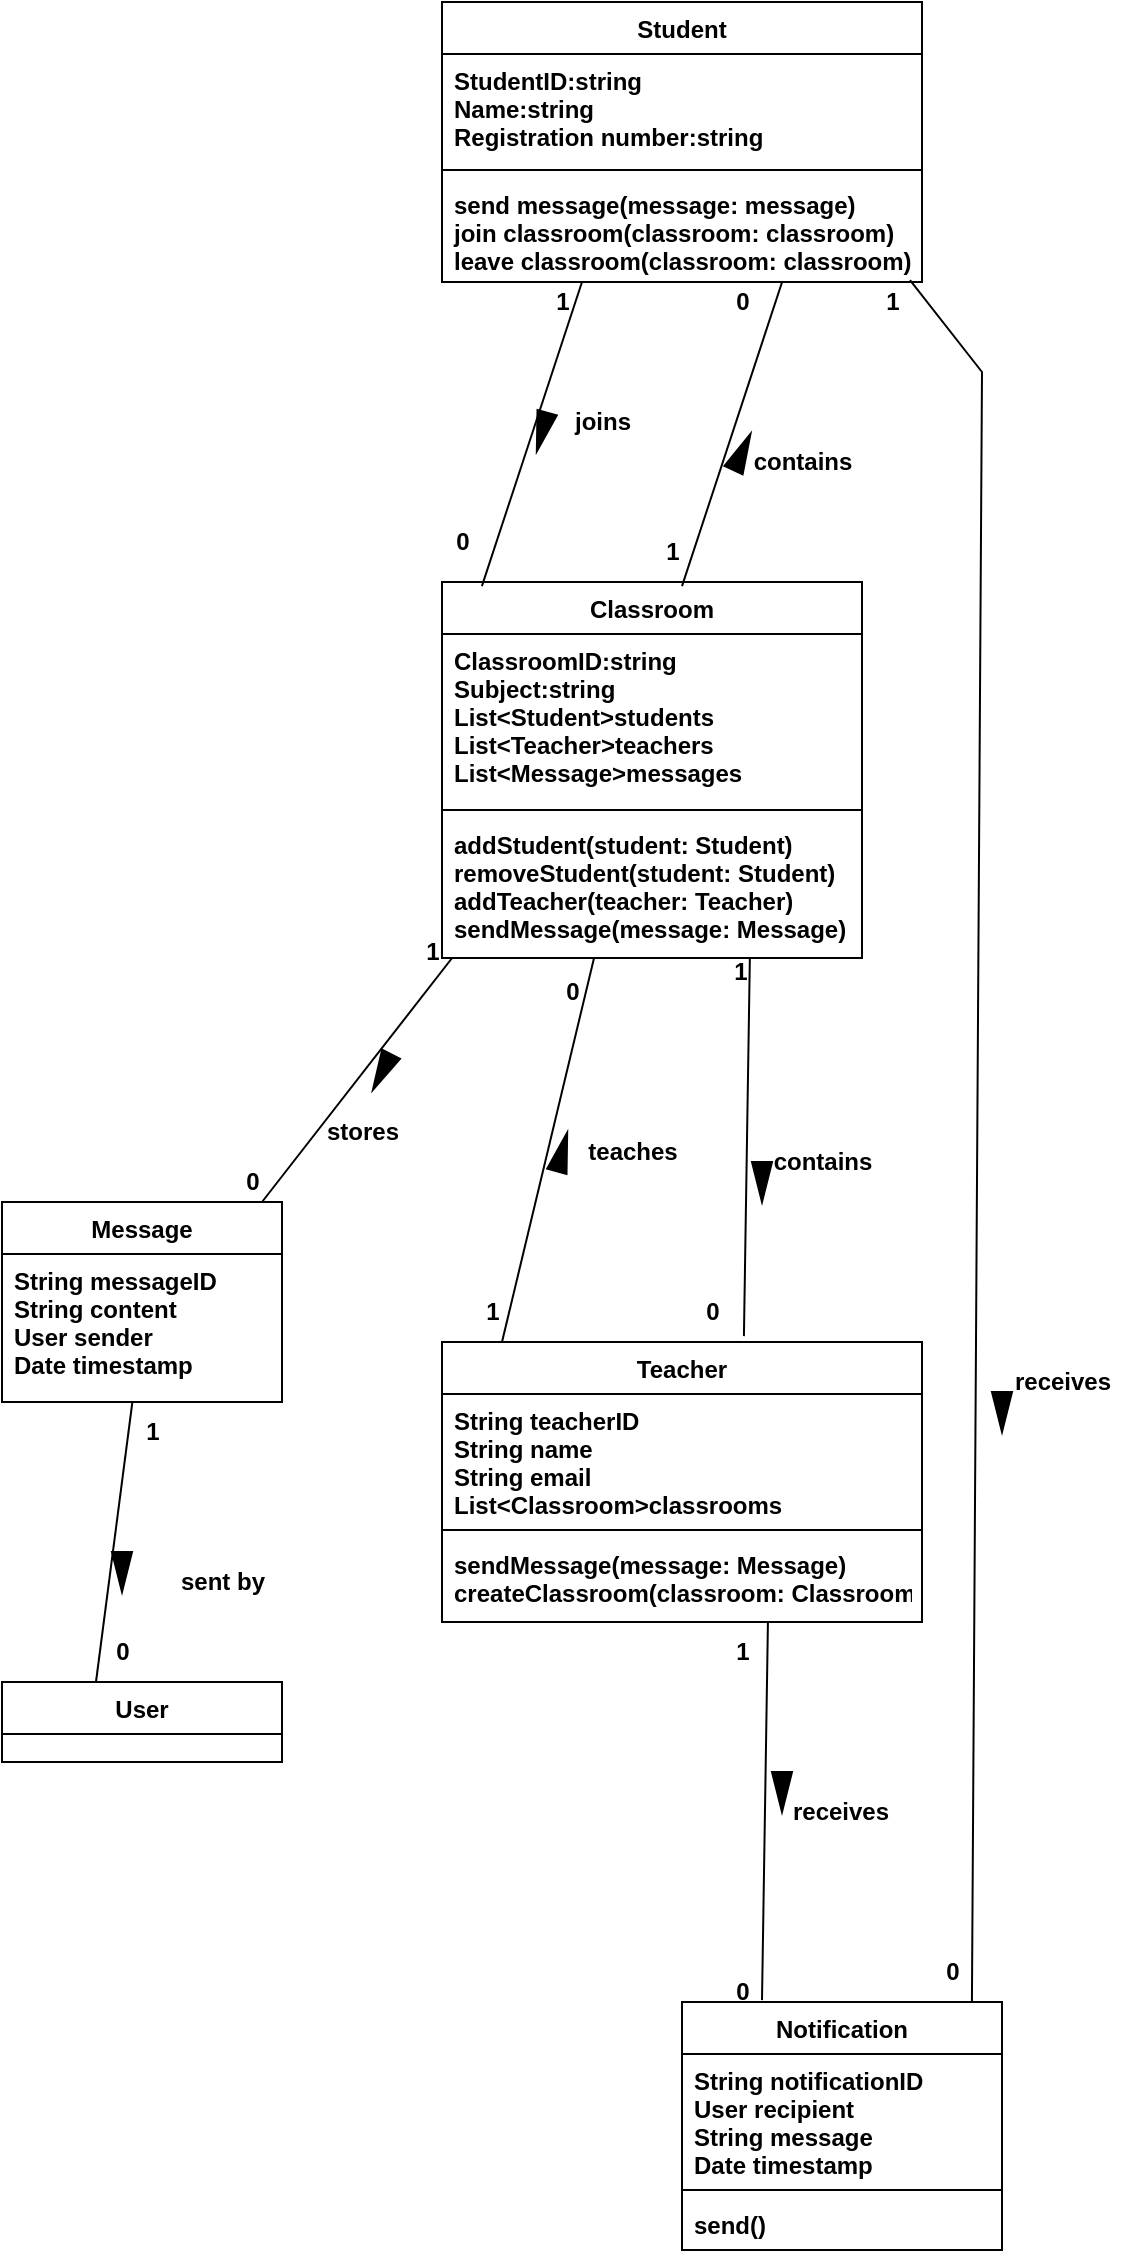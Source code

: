 <mxfile version="20.8.16" type="device"><diagram name="Page-1" id="4xUabvnqG9aYSZE4XYbU"><mxGraphModel dx="1120" dy="572" grid="1" gridSize="10" guides="1" tooltips="1" connect="1" arrows="1" fold="1" page="1" pageScale="1" pageWidth="827" pageHeight="1169" math="0" shadow="0"><root><mxCell id="0"/><mxCell id="1" parent="0"/><mxCell id="tKGTPl3F1ieGnN7zBiF5-3" value="Student" style="swimlane;fontStyle=1;align=center;verticalAlign=top;childLayout=stackLayout;horizontal=1;startSize=26;horizontalStack=0;resizeParent=1;resizeParentMax=0;resizeLast=0;collapsible=1;marginBottom=0;" vertex="1" parent="1"><mxGeometry x="280" width="240" height="140" as="geometry"/></mxCell><mxCell id="tKGTPl3F1ieGnN7zBiF5-4" value="StudentID:string&#10;Name:string&#10;Registration number:string" style="text;strokeColor=none;fillColor=none;align=left;verticalAlign=top;spacingLeft=4;spacingRight=4;overflow=hidden;rotatable=0;points=[[0,0.5],[1,0.5]];portConstraint=eastwest;fontStyle=1" vertex="1" parent="tKGTPl3F1ieGnN7zBiF5-3"><mxGeometry y="26" width="240" height="54" as="geometry"/></mxCell><mxCell id="tKGTPl3F1ieGnN7zBiF5-5" value="" style="line;strokeWidth=1;fillColor=none;align=left;verticalAlign=middle;spacingTop=-1;spacingLeft=3;spacingRight=3;rotatable=0;labelPosition=right;points=[];portConstraint=eastwest;strokeColor=inherit;" vertex="1" parent="tKGTPl3F1ieGnN7zBiF5-3"><mxGeometry y="80" width="240" height="8" as="geometry"/></mxCell><mxCell id="tKGTPl3F1ieGnN7zBiF5-6" value="send message(message: message)&#10;join classroom(classroom: classroom)&#10;leave classroom(classroom: classroom)" style="text;strokeColor=none;fillColor=none;align=left;verticalAlign=top;spacingLeft=4;spacingRight=4;overflow=hidden;rotatable=0;points=[[0,0.5],[1,0.5]];portConstraint=eastwest;fontStyle=1" vertex="1" parent="tKGTPl3F1ieGnN7zBiF5-3"><mxGeometry y="88" width="240" height="52" as="geometry"/></mxCell><mxCell id="tKGTPl3F1ieGnN7zBiF5-7" value="Classroom" style="swimlane;fontStyle=1;align=center;verticalAlign=top;childLayout=stackLayout;horizontal=1;startSize=26;horizontalStack=0;resizeParent=1;resizeParentMax=0;resizeLast=0;collapsible=1;marginBottom=0;" vertex="1" parent="1"><mxGeometry x="280" y="290" width="210" height="188" as="geometry"/></mxCell><mxCell id="tKGTPl3F1ieGnN7zBiF5-8" value="ClassroomID:string&#10;Subject:string&#10;List&lt;Student&gt;students&#10;List&lt;Teacher&gt;teachers&#10;List&lt;Message&gt;messages" style="text;strokeColor=none;fillColor=none;align=left;verticalAlign=top;spacingLeft=4;spacingRight=4;overflow=hidden;rotatable=0;points=[[0,0.5],[1,0.5]];portConstraint=eastwest;fontStyle=1" vertex="1" parent="tKGTPl3F1ieGnN7zBiF5-7"><mxGeometry y="26" width="210" height="84" as="geometry"/></mxCell><mxCell id="tKGTPl3F1ieGnN7zBiF5-9" value="" style="line;strokeWidth=1;fillColor=none;align=left;verticalAlign=middle;spacingTop=-1;spacingLeft=3;spacingRight=3;rotatable=0;labelPosition=right;points=[];portConstraint=eastwest;strokeColor=inherit;" vertex="1" parent="tKGTPl3F1ieGnN7zBiF5-7"><mxGeometry y="110" width="210" height="8" as="geometry"/></mxCell><mxCell id="tKGTPl3F1ieGnN7zBiF5-10" value="addStudent(student: Student)&#10;removeStudent(student: Student)&#10;addTeacher(teacher: Teacher)&#10;sendMessage(message: Message)" style="text;strokeColor=none;fillColor=none;align=left;verticalAlign=top;spacingLeft=4;spacingRight=4;overflow=hidden;rotatable=0;points=[[0,0.5],[1,0.5]];portConstraint=eastwest;fontStyle=1" vertex="1" parent="tKGTPl3F1ieGnN7zBiF5-7"><mxGeometry y="118" width="210" height="70" as="geometry"/></mxCell><mxCell id="tKGTPl3F1ieGnN7zBiF5-11" value="Message" style="swimlane;fontStyle=1;childLayout=stackLayout;horizontal=1;startSize=26;fillColor=none;horizontalStack=0;resizeParent=1;resizeParentMax=0;resizeLast=0;collapsible=1;marginBottom=0;" vertex="1" parent="1"><mxGeometry x="60" y="600" width="140" height="100" as="geometry"/></mxCell><mxCell id="tKGTPl3F1ieGnN7zBiF5-12" value="String messageID&#10;String content&#10;User sender&#10;Date timestamp" style="text;strokeColor=none;fillColor=none;align=left;verticalAlign=top;spacingLeft=4;spacingRight=4;overflow=hidden;rotatable=0;points=[[0,0.5],[1,0.5]];portConstraint=eastwest;fontStyle=1" vertex="1" parent="tKGTPl3F1ieGnN7zBiF5-11"><mxGeometry y="26" width="140" height="74" as="geometry"/></mxCell><mxCell id="tKGTPl3F1ieGnN7zBiF5-15" value="Teacher" style="swimlane;fontStyle=1;align=center;verticalAlign=top;childLayout=stackLayout;horizontal=1;startSize=26;horizontalStack=0;resizeParent=1;resizeParentMax=0;resizeLast=0;collapsible=1;marginBottom=0;" vertex="1" parent="1"><mxGeometry x="280" y="670" width="240" height="140" as="geometry"/></mxCell><mxCell id="tKGTPl3F1ieGnN7zBiF5-16" value="String teacherID&#10;String name&#10;String email&#10;List&lt;Classroom&gt;classrooms" style="text;strokeColor=none;fillColor=none;align=left;verticalAlign=top;spacingLeft=4;spacingRight=4;overflow=hidden;rotatable=0;points=[[0,0.5],[1,0.5]];portConstraint=eastwest;fontStyle=1" vertex="1" parent="tKGTPl3F1ieGnN7zBiF5-15"><mxGeometry y="26" width="240" height="64" as="geometry"/></mxCell><mxCell id="tKGTPl3F1ieGnN7zBiF5-17" value="" style="line;strokeWidth=1;fillColor=none;align=left;verticalAlign=middle;spacingTop=-1;spacingLeft=3;spacingRight=3;rotatable=0;labelPosition=right;points=[];portConstraint=eastwest;strokeColor=inherit;" vertex="1" parent="tKGTPl3F1ieGnN7zBiF5-15"><mxGeometry y="90" width="240" height="8" as="geometry"/></mxCell><mxCell id="tKGTPl3F1ieGnN7zBiF5-18" value="sendMessage(message: Message)&#10;createClassroom(classroom: Classroom)" style="text;strokeColor=none;fillColor=none;align=left;verticalAlign=top;spacingLeft=4;spacingRight=4;overflow=hidden;rotatable=0;points=[[0,0.5],[1,0.5]];portConstraint=eastwest;fontStyle=1" vertex="1" parent="tKGTPl3F1ieGnN7zBiF5-15"><mxGeometry y="98" width="240" height="42" as="geometry"/></mxCell><mxCell id="tKGTPl3F1ieGnN7zBiF5-19" value="Notification" style="swimlane;fontStyle=1;align=center;verticalAlign=top;childLayout=stackLayout;horizontal=1;startSize=26;horizontalStack=0;resizeParent=1;resizeParentMax=0;resizeLast=0;collapsible=1;marginBottom=0;" vertex="1" parent="1"><mxGeometry x="400" y="1000" width="160" height="124" as="geometry"/></mxCell><mxCell id="tKGTPl3F1ieGnN7zBiF5-20" value="String notificationID&#10;User recipient&#10;String message&#10;Date timestamp" style="text;strokeColor=none;fillColor=none;align=left;verticalAlign=top;spacingLeft=4;spacingRight=4;overflow=hidden;rotatable=0;points=[[0,0.5],[1,0.5]];portConstraint=eastwest;fontStyle=1" vertex="1" parent="tKGTPl3F1ieGnN7zBiF5-19"><mxGeometry y="26" width="160" height="64" as="geometry"/></mxCell><mxCell id="tKGTPl3F1ieGnN7zBiF5-21" value="" style="line;strokeWidth=1;fillColor=none;align=left;verticalAlign=middle;spacingTop=-1;spacingLeft=3;spacingRight=3;rotatable=0;labelPosition=right;points=[];portConstraint=eastwest;strokeColor=inherit;" vertex="1" parent="tKGTPl3F1ieGnN7zBiF5-19"><mxGeometry y="90" width="160" height="8" as="geometry"/></mxCell><mxCell id="tKGTPl3F1ieGnN7zBiF5-22" value="send()" style="text;strokeColor=none;fillColor=none;align=left;verticalAlign=top;spacingLeft=4;spacingRight=4;overflow=hidden;rotatable=0;points=[[0,0.5],[1,0.5]];portConstraint=eastwest;fontStyle=1" vertex="1" parent="tKGTPl3F1ieGnN7zBiF5-19"><mxGeometry y="98" width="160" height="26" as="geometry"/></mxCell><mxCell id="tKGTPl3F1ieGnN7zBiF5-23" value="User" style="swimlane;fontStyle=1;childLayout=stackLayout;horizontal=1;startSize=26;fillColor=none;horizontalStack=0;resizeParent=1;resizeParentMax=0;resizeLast=0;collapsible=1;marginBottom=0;" vertex="1" parent="1"><mxGeometry x="60" y="840" width="140" height="40" as="geometry"/></mxCell><mxCell id="tKGTPl3F1ieGnN7zBiF5-27" value="" style="endArrow=none;html=1;rounded=0;exitX=0.095;exitY=0.011;exitDx=0;exitDy=0;exitPerimeter=0;" edge="1" parent="1" source="tKGTPl3F1ieGnN7zBiF5-7"><mxGeometry width="50" height="50" relative="1" as="geometry"><mxPoint x="300" y="250" as="sourcePoint"/><mxPoint x="350" y="140" as="targetPoint"/></mxGeometry></mxCell><mxCell id="tKGTPl3F1ieGnN7zBiF5-28" value="" style="endArrow=none;html=1;rounded=0;exitX=0.095;exitY=0.011;exitDx=0;exitDy=0;exitPerimeter=0;" edge="1" parent="1"><mxGeometry width="50" height="50" relative="1" as="geometry"><mxPoint x="400.0" y="292.068" as="sourcePoint"/><mxPoint x="450.05" y="140" as="targetPoint"/></mxGeometry></mxCell><mxCell id="tKGTPl3F1ieGnN7zBiF5-29" value="" style="endArrow=none;html=1;rounded=0;exitX=0.095;exitY=0.011;exitDx=0;exitDy=0;exitPerimeter=0;entryX=0.024;entryY=1;entryDx=0;entryDy=0;entryPerimeter=0;" edge="1" parent="1" target="tKGTPl3F1ieGnN7zBiF5-10"><mxGeometry width="50" height="50" relative="1" as="geometry"><mxPoint x="190" y="600" as="sourcePoint"/><mxPoint x="240.05" y="447.932" as="targetPoint"/></mxGeometry></mxCell><mxCell id="tKGTPl3F1ieGnN7zBiF5-30" value="" style="endArrow=none;html=1;rounded=0;exitX=0.095;exitY=0.011;exitDx=0;exitDy=0;exitPerimeter=0;entryX=0.362;entryY=1;entryDx=0;entryDy=0;entryPerimeter=0;" edge="1" parent="1" target="tKGTPl3F1ieGnN7zBiF5-10"><mxGeometry width="50" height="50" relative="1" as="geometry"><mxPoint x="310" y="670" as="sourcePoint"/><mxPoint x="405.04" y="548" as="targetPoint"/></mxGeometry></mxCell><mxCell id="tKGTPl3F1ieGnN7zBiF5-31" value="" style="endArrow=none;html=1;rounded=0;exitX=0.629;exitY=-0.021;exitDx=0;exitDy=0;exitPerimeter=0;entryX=0.733;entryY=1;entryDx=0;entryDy=0;entryPerimeter=0;" edge="1" parent="1" source="tKGTPl3F1ieGnN7zBiF5-15" target="tKGTPl3F1ieGnN7zBiF5-10"><mxGeometry width="50" height="50" relative="1" as="geometry"><mxPoint x="360" y="580" as="sourcePoint"/><mxPoint x="455.04" y="458" as="targetPoint"/></mxGeometry></mxCell><mxCell id="tKGTPl3F1ieGnN7zBiF5-32" value="" style="endArrow=none;html=1;rounded=0;exitX=0.095;exitY=0.011;exitDx=0;exitDy=0;exitPerimeter=0;" edge="1" parent="1" target="tKGTPl3F1ieGnN7zBiF5-12"><mxGeometry width="50" height="50" relative="1" as="geometry"><mxPoint x="106.99" y="840" as="sourcePoint"/><mxPoint x="153.01" y="648" as="targetPoint"/></mxGeometry></mxCell><mxCell id="tKGTPl3F1ieGnN7zBiF5-33" value="" style="endArrow=none;html=1;rounded=0;exitX=0.629;exitY=-0.021;exitDx=0;exitDy=0;exitPerimeter=0;entryX=0.733;entryY=1;entryDx=0;entryDy=0;entryPerimeter=0;" edge="1" parent="1"><mxGeometry width="50" height="50" relative="1" as="geometry"><mxPoint x="440" y="999.06" as="sourcePoint"/><mxPoint x="442.97" y="810" as="targetPoint"/></mxGeometry></mxCell><mxCell id="tKGTPl3F1ieGnN7zBiF5-39" value="" style="endArrow=none;html=1;rounded=0;entryX=0.975;entryY=0.981;entryDx=0;entryDy=0;entryPerimeter=0;exitX=0.906;exitY=0;exitDx=0;exitDy=0;exitPerimeter=0;" edge="1" parent="1" source="tKGTPl3F1ieGnN7zBiF5-19" target="tKGTPl3F1ieGnN7zBiF5-6"><mxGeometry width="50" height="50" relative="1" as="geometry"><mxPoint x="540" y="990" as="sourcePoint"/><mxPoint x="570" y="160" as="targetPoint"/><Array as="points"><mxPoint x="550" y="185"/></Array></mxGeometry></mxCell><mxCell id="tKGTPl3F1ieGnN7zBiF5-43" value="" style="triangle;blackSpace=wrap;html=1;fillColor=#000000;rotation=-65;" vertex="1" parent="1"><mxGeometry x="420" y="220" width="20" height="10" as="geometry"/></mxCell><mxCell id="tKGTPl3F1ieGnN7zBiF5-44" value="" style="triangle;blackSpace=wrap;html=1;fillColor=#000000;rotation=105;" vertex="1" parent="1"><mxGeometry x="320" y="210" width="20" height="10" as="geometry"/></mxCell><mxCell id="tKGTPl3F1ieGnN7zBiF5-45" value="" style="triangle;blackSpace=wrap;html=1;fillColor=#000000;rotation=-75;" vertex="1" parent="1"><mxGeometry x="330" y="570" width="20" height="10" as="geometry"/></mxCell><mxCell id="tKGTPl3F1ieGnN7zBiF5-46" value="" style="triangle;blackSpace=wrap;html=1;fillColor=#000000;rotation=117;" vertex="1" parent="1"><mxGeometry x="240" y="530" width="20" height="10" as="geometry"/></mxCell><mxCell id="tKGTPl3F1ieGnN7zBiF5-47" value="" style="triangle;blackSpace=wrap;html=1;fillColor=#000000;rotation=90;" vertex="1" parent="1"><mxGeometry x="430" y="585" width="20" height="10" as="geometry"/></mxCell><mxCell id="tKGTPl3F1ieGnN7zBiF5-48" value="" style="triangle;blackSpace=wrap;html=1;fillColor=#000000;rotation=90;" vertex="1" parent="1"><mxGeometry x="440" y="890" width="20" height="10" as="geometry"/></mxCell><mxCell id="tKGTPl3F1ieGnN7zBiF5-49" value="" style="triangle;blackSpace=wrap;html=1;fillColor=#000000;rotation=90;" vertex="1" parent="1"><mxGeometry x="110" y="780" width="20" height="10" as="geometry"/></mxCell><mxCell id="tKGTPl3F1ieGnN7zBiF5-52" value="" style="triangle;blackSpace=wrap;html=1;fillColor=#000000;rotation=90;" vertex="1" parent="1"><mxGeometry x="550" y="700" width="20" height="10" as="geometry"/></mxCell><mxCell id="tKGTPl3F1ieGnN7zBiF5-55" value="1" style="text;html=1;align=center;verticalAlign=middle;resizable=0;points=[];autosize=1;strokeColor=none;fillColor=none;fontStyle=1" vertex="1" parent="1"><mxGeometry x="325" y="135" width="30" height="30" as="geometry"/></mxCell><mxCell id="tKGTPl3F1ieGnN7zBiF5-56" value="0" style="text;html=1;align=center;verticalAlign=middle;resizable=0;points=[];autosize=1;strokeColor=none;fillColor=none;fontStyle=1" vertex="1" parent="1"><mxGeometry x="275" y="255" width="30" height="30" as="geometry"/></mxCell><mxCell id="tKGTPl3F1ieGnN7zBiF5-58" value="0" style="text;html=1;align=center;verticalAlign=middle;resizable=0;points=[];autosize=1;strokeColor=none;fillColor=none;fontStyle=1" vertex="1" parent="1"><mxGeometry x="415" y="135" width="30" height="30" as="geometry"/></mxCell><mxCell id="tKGTPl3F1ieGnN7zBiF5-59" value="1" style="text;html=1;align=center;verticalAlign=middle;resizable=0;points=[];autosize=1;strokeColor=none;fillColor=none;fontStyle=1" vertex="1" parent="1"><mxGeometry x="380" y="260" width="30" height="30" as="geometry"/></mxCell><mxCell id="tKGTPl3F1ieGnN7zBiF5-60" value="1" style="text;html=1;align=center;verticalAlign=middle;resizable=0;points=[];autosize=1;strokeColor=none;fillColor=none;fontStyle=1" vertex="1" parent="1"><mxGeometry x="490" y="135" width="30" height="30" as="geometry"/></mxCell><mxCell id="tKGTPl3F1ieGnN7zBiF5-61" value="1" style="text;html=1;align=center;verticalAlign=middle;resizable=0;points=[];autosize=1;strokeColor=none;fillColor=none;fontStyle=1" vertex="1" parent="1"><mxGeometry x="260" y="460" width="30" height="30" as="geometry"/></mxCell><mxCell id="tKGTPl3F1ieGnN7zBiF5-62" value="0" style="text;html=1;align=center;verticalAlign=middle;resizable=0;points=[];autosize=1;strokeColor=none;fillColor=none;fontStyle=1" vertex="1" parent="1"><mxGeometry x="170" y="575" width="30" height="30" as="geometry"/></mxCell><mxCell id="tKGTPl3F1ieGnN7zBiF5-63" value="0" style="text;html=1;align=center;verticalAlign=middle;resizable=0;points=[];autosize=1;strokeColor=none;fillColor=none;fontStyle=1" vertex="1" parent="1"><mxGeometry x="330" y="480" width="30" height="30" as="geometry"/></mxCell><mxCell id="tKGTPl3F1ieGnN7zBiF5-64" value="1" style="text;html=1;align=center;verticalAlign=middle;resizable=0;points=[];autosize=1;strokeColor=none;fillColor=none;fontStyle=1" vertex="1" parent="1"><mxGeometry x="290" y="640" width="30" height="30" as="geometry"/></mxCell><mxCell id="tKGTPl3F1ieGnN7zBiF5-65" value="1" style="text;html=1;align=center;verticalAlign=middle;resizable=0;points=[];autosize=1;strokeColor=none;fillColor=none;fontStyle=1" vertex="1" parent="1"><mxGeometry x="414" y="470" width="30" height="30" as="geometry"/></mxCell><mxCell id="tKGTPl3F1ieGnN7zBiF5-66" value="0" style="text;html=1;align=center;verticalAlign=middle;resizable=0;points=[];autosize=1;strokeColor=none;fillColor=none;fontStyle=1" vertex="1" parent="1"><mxGeometry x="400" y="640" width="30" height="30" as="geometry"/></mxCell><mxCell id="tKGTPl3F1ieGnN7zBiF5-68" value="0" style="text;html=1;align=center;verticalAlign=middle;resizable=0;points=[];autosize=1;strokeColor=none;fillColor=none;fontStyle=1" vertex="1" parent="1"><mxGeometry x="415" y="980" width="30" height="30" as="geometry"/></mxCell><mxCell id="tKGTPl3F1ieGnN7zBiF5-69" value="1" style="text;html=1;align=center;verticalAlign=middle;resizable=0;points=[];autosize=1;strokeColor=none;fillColor=none;fontStyle=1" vertex="1" parent="1"><mxGeometry x="415" y="810" width="30" height="30" as="geometry"/></mxCell><mxCell id="tKGTPl3F1ieGnN7zBiF5-70" value="1" style="text;html=1;align=center;verticalAlign=middle;resizable=0;points=[];autosize=1;strokeColor=none;fillColor=none;fontStyle=1" vertex="1" parent="1"><mxGeometry x="120" y="700" width="30" height="30" as="geometry"/></mxCell><mxCell id="tKGTPl3F1ieGnN7zBiF5-71" value="0" style="text;html=1;align=center;verticalAlign=middle;resizable=0;points=[];autosize=1;strokeColor=none;fillColor=none;fontStyle=1" vertex="1" parent="1"><mxGeometry x="105" y="810" width="30" height="30" as="geometry"/></mxCell><mxCell id="tKGTPl3F1ieGnN7zBiF5-72" value="0" style="text;html=1;align=center;verticalAlign=middle;resizable=0;points=[];autosize=1;strokeColor=none;fillColor=none;fontStyle=1" vertex="1" parent="1"><mxGeometry x="520" y="970" width="30" height="30" as="geometry"/></mxCell><mxCell id="tKGTPl3F1ieGnN7zBiF5-74" value="receives" style="text;html=1;align=center;verticalAlign=middle;resizable=0;points=[];autosize=1;strokeColor=none;fillColor=none;fontStyle=1" vertex="1" parent="1"><mxGeometry x="444" y="890" width="70" height="30" as="geometry"/></mxCell><mxCell id="tKGTPl3F1ieGnN7zBiF5-75" value="sent by" style="text;html=1;align=center;verticalAlign=middle;resizable=0;points=[];autosize=1;strokeColor=none;fillColor=none;fontStyle=1" vertex="1" parent="1"><mxGeometry x="140" y="775" width="60" height="30" as="geometry"/></mxCell><mxCell id="tKGTPl3F1ieGnN7zBiF5-76" value="stores" style="text;html=1;align=center;verticalAlign=middle;resizable=0;points=[];autosize=1;strokeColor=none;fillColor=none;fontStyle=1" vertex="1" parent="1"><mxGeometry x="210" y="550" width="60" height="30" as="geometry"/></mxCell><mxCell id="tKGTPl3F1ieGnN7zBiF5-77" value="teaches" style="text;html=1;align=center;verticalAlign=middle;resizable=0;points=[];autosize=1;strokeColor=none;fillColor=none;fontStyle=1" vertex="1" parent="1"><mxGeometry x="340" y="560" width="70" height="30" as="geometry"/></mxCell><mxCell id="tKGTPl3F1ieGnN7zBiF5-79" value="contains" style="text;html=1;align=center;verticalAlign=middle;resizable=0;points=[];autosize=1;strokeColor=none;fillColor=none;fontStyle=1" vertex="1" parent="1"><mxGeometry x="435" y="565" width="70" height="30" as="geometry"/></mxCell><mxCell id="tKGTPl3F1ieGnN7zBiF5-80" value="receives" style="text;html=1;align=center;verticalAlign=middle;resizable=0;points=[];autosize=1;strokeColor=none;fillColor=none;fontStyle=1" vertex="1" parent="1"><mxGeometry x="555" y="675" width="70" height="30" as="geometry"/></mxCell><mxCell id="tKGTPl3F1ieGnN7zBiF5-81" value="joins" style="text;html=1;align=center;verticalAlign=middle;resizable=0;points=[];autosize=1;strokeColor=none;fillColor=none;fontStyle=1" vertex="1" parent="1"><mxGeometry x="335" y="195" width="50" height="30" as="geometry"/></mxCell><mxCell id="tKGTPl3F1ieGnN7zBiF5-82" value="contains" style="text;html=1;align=center;verticalAlign=middle;resizable=0;points=[];autosize=1;strokeColor=none;fillColor=none;fontStyle=1" vertex="1" parent="1"><mxGeometry x="425" y="215" width="70" height="30" as="geometry"/></mxCell></root></mxGraphModel></diagram></mxfile>